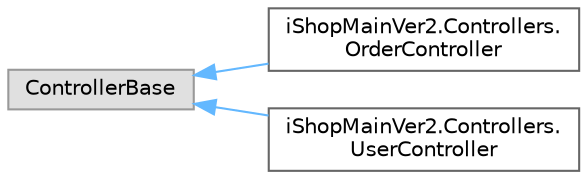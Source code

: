 digraph "Graphical Class Hierarchy"
{
 // LATEX_PDF_SIZE
  bgcolor="transparent";
  edge [fontname=Helvetica,fontsize=10,labelfontname=Helvetica,labelfontsize=10];
  node [fontname=Helvetica,fontsize=10,shape=box,height=0.2,width=0.4];
  rankdir="LR";
  Node0 [id="Node000000",label="ControllerBase",height=0.2,width=0.4,color="grey60", fillcolor="#E0E0E0", style="filled",tooltip=" "];
  Node0 -> Node1 [id="edge1_Node000000_Node000001",dir="back",color="steelblue1",style="solid",tooltip=" "];
  Node1 [id="Node000001",label="iShopMainVer2.Controllers.\lOrderController",height=0.2,width=0.4,color="grey40", fillcolor="white", style="filled",URL="$classi_shop_main_ver2_1_1_controllers_1_1_order_controller.html",tooltip=" "];
  Node0 -> Node2 [id="edge2_Node000000_Node000002",dir="back",color="steelblue1",style="solid",tooltip=" "];
  Node2 [id="Node000002",label="iShopMainVer2.Controllers.\lUserController",height=0.2,width=0.4,color="grey40", fillcolor="white", style="filled",URL="$classi_shop_main_ver2_1_1_controllers_1_1_user_controller.html",tooltip=" "];
}
